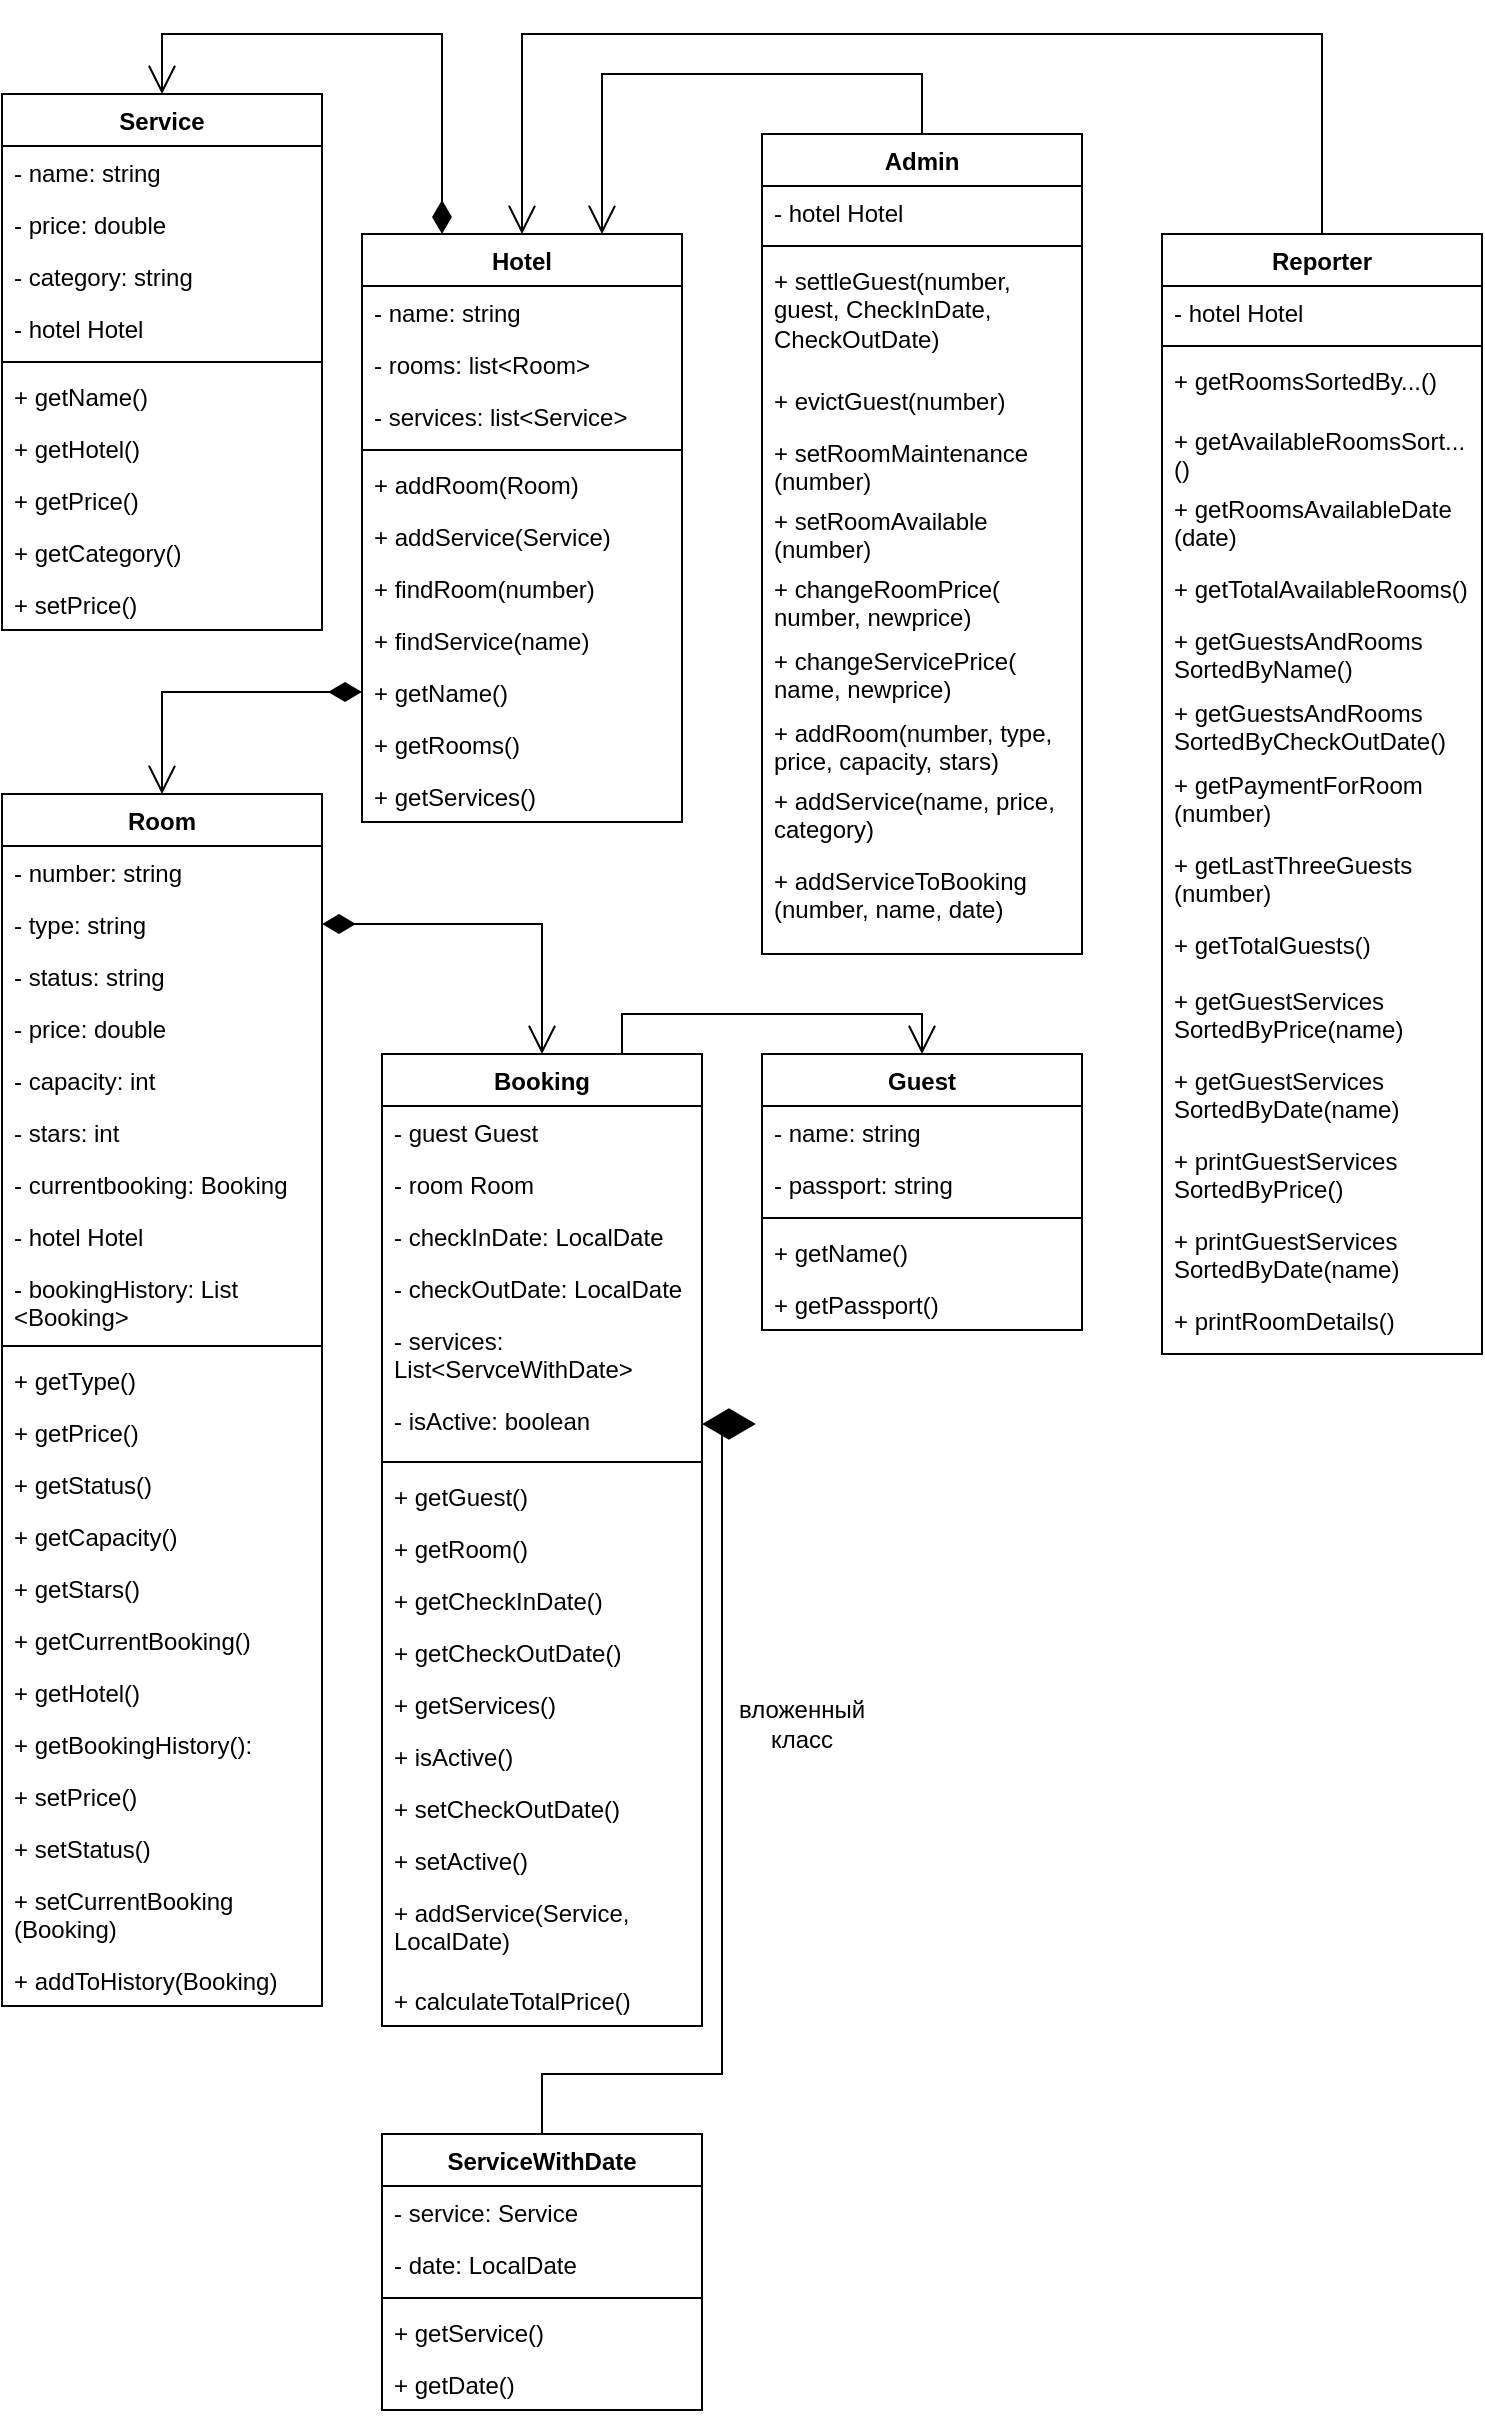 <mxfile version="28.2.8">
  <diagram name="Страница — 1" id="KDzPKddXmMKBWjj5YDJ6">
    <mxGraphModel dx="900" dy="2264" grid="1" gridSize="10" guides="1" tooltips="1" connect="1" arrows="1" fold="1" page="1" pageScale="1" pageWidth="827" pageHeight="1169" math="0" shadow="0">
      <root>
        <mxCell id="0" />
        <mxCell id="1" parent="0" />
        <mxCell id="KmnO-yTBuaioCYGZJQju-1" value="Guest" style="swimlane;fontStyle=1;align=center;verticalAlign=top;childLayout=stackLayout;horizontal=1;startSize=26;horizontalStack=0;resizeParent=1;resizeParentMax=0;resizeLast=0;collapsible=1;marginBottom=0;whiteSpace=wrap;html=1;" parent="1" vertex="1">
          <mxGeometry x="620" y="460" width="160" height="138" as="geometry" />
        </mxCell>
        <mxCell id="KmnO-yTBuaioCYGZJQju-2" value="- name: string" style="text;strokeColor=none;fillColor=none;align=left;verticalAlign=top;spacingLeft=4;spacingRight=4;overflow=hidden;rotatable=0;points=[[0,0.5],[1,0.5]];portConstraint=eastwest;whiteSpace=wrap;html=1;" parent="KmnO-yTBuaioCYGZJQju-1" vertex="1">
          <mxGeometry y="26" width="160" height="26" as="geometry" />
        </mxCell>
        <mxCell id="1aAjGKuyBM7fTGou2K9p-1" value="- passport: string" style="text;strokeColor=none;fillColor=none;align=left;verticalAlign=top;spacingLeft=4;spacingRight=4;overflow=hidden;rotatable=0;points=[[0,0.5],[1,0.5]];portConstraint=eastwest;whiteSpace=wrap;html=1;" parent="KmnO-yTBuaioCYGZJQju-1" vertex="1">
          <mxGeometry y="52" width="160" height="26" as="geometry" />
        </mxCell>
        <mxCell id="KmnO-yTBuaioCYGZJQju-3" value="" style="line;strokeWidth=1;fillColor=none;align=left;verticalAlign=middle;spacingTop=-1;spacingLeft=3;spacingRight=3;rotatable=0;labelPosition=right;points=[];portConstraint=eastwest;strokeColor=inherit;" parent="KmnO-yTBuaioCYGZJQju-1" vertex="1">
          <mxGeometry y="78" width="160" height="8" as="geometry" />
        </mxCell>
        <mxCell id="KmnO-yTBuaioCYGZJQju-4" value="+ getName()" style="text;strokeColor=none;fillColor=none;align=left;verticalAlign=top;spacingLeft=4;spacingRight=4;overflow=hidden;rotatable=0;points=[[0,0.5],[1,0.5]];portConstraint=eastwest;whiteSpace=wrap;html=1;" parent="KmnO-yTBuaioCYGZJQju-1" vertex="1">
          <mxGeometry y="86" width="160" height="26" as="geometry" />
        </mxCell>
        <mxCell id="1aAjGKuyBM7fTGou2K9p-2" value="+ getPassport()" style="text;strokeColor=none;fillColor=none;align=left;verticalAlign=top;spacingLeft=4;spacingRight=4;overflow=hidden;rotatable=0;points=[[0,0.5],[1,0.5]];portConstraint=eastwest;whiteSpace=wrap;html=1;" parent="KmnO-yTBuaioCYGZJQju-1" vertex="1">
          <mxGeometry y="112" width="160" height="26" as="geometry" />
        </mxCell>
        <mxCell id="1aAjGKuyBM7fTGou2K9p-3" value="Service" style="swimlane;fontStyle=1;align=center;verticalAlign=top;childLayout=stackLayout;horizontal=1;startSize=26;horizontalStack=0;resizeParent=1;resizeParentMax=0;resizeLast=0;collapsible=1;marginBottom=0;whiteSpace=wrap;html=1;" parent="1" vertex="1">
          <mxGeometry x="240" y="-20" width="160" height="268" as="geometry" />
        </mxCell>
        <mxCell id="1aAjGKuyBM7fTGou2K9p-4" value="- name: string" style="text;strokeColor=none;fillColor=none;align=left;verticalAlign=top;spacingLeft=4;spacingRight=4;overflow=hidden;rotatable=0;points=[[0,0.5],[1,0.5]];portConstraint=eastwest;whiteSpace=wrap;html=1;" parent="1aAjGKuyBM7fTGou2K9p-3" vertex="1">
          <mxGeometry y="26" width="160" height="26" as="geometry" />
        </mxCell>
        <mxCell id="1aAjGKuyBM7fTGou2K9p-5" value="- price: double" style="text;strokeColor=none;fillColor=none;align=left;verticalAlign=top;spacingLeft=4;spacingRight=4;overflow=hidden;rotatable=0;points=[[0,0.5],[1,0.5]];portConstraint=eastwest;whiteSpace=wrap;html=1;" parent="1aAjGKuyBM7fTGou2K9p-3" vertex="1">
          <mxGeometry y="52" width="160" height="26" as="geometry" />
        </mxCell>
        <mxCell id="ePc5GH_KyV3a-6Bz_EDb-19" value="- category: string&lt;span style=&quot;color: rgba(0, 0, 0, 0); font-family: monospace; font-size: 0px; text-wrap-mode: nowrap;&quot;&gt;%3CmxGraphModel%3E%3Croot%3E%3CmxCell%20id%3D%220%22%2F%3E%3CmxCell%20id%3D%221%22%20parent%3D%220%22%2F%3E%3CmxCell%20id%3D%222%22%20value%3D%22%2B%20getStatus()%22%20style%3D%22text%3BstrokeColor%3Dnone%3BfillColor%3Dnone%3Balign%3Dleft%3BverticalAlign%3Dtop%3BspacingLeft%3D4%3BspacingRight%3D4%3Boverflow%3Dhidden%3Brotatable%3D0%3Bpoints%3D%5B%5B0%2C0.5%5D%2C%5B1%2C0.5%5D%5D%3BportConstraint%3Deastwest%3BwhiteSpace%3Dwrap%3Bhtml%3D1%3B%22%20vertex%3D%221%22%20parent%3D%221%22%3E%3CmxGeometry%20x%3D%22240%22%20y%3D%22662%22%20width%3D%22160%22%20height%3D%2226%22%20as%3D%22geometry%22%2F%3E%3C%2FmxCell%3E%3C%2Froot%3E%3C%2FmxGraphModel%3E&lt;/span&gt;" style="text;strokeColor=none;fillColor=none;align=left;verticalAlign=top;spacingLeft=4;spacingRight=4;overflow=hidden;rotatable=0;points=[[0,0.5],[1,0.5]];portConstraint=eastwest;whiteSpace=wrap;html=1;" vertex="1" parent="1aAjGKuyBM7fTGou2K9p-3">
          <mxGeometry y="78" width="160" height="26" as="geometry" />
        </mxCell>
        <mxCell id="1aAjGKuyBM7fTGou2K9p-9" value="- hotel Hotel" style="text;strokeColor=none;fillColor=none;align=left;verticalAlign=top;spacingLeft=4;spacingRight=4;overflow=hidden;rotatable=0;points=[[0,0.5],[1,0.5]];portConstraint=eastwest;whiteSpace=wrap;html=1;" parent="1aAjGKuyBM7fTGou2K9p-3" vertex="1">
          <mxGeometry y="104" width="160" height="26" as="geometry" />
        </mxCell>
        <mxCell id="1aAjGKuyBM7fTGou2K9p-6" value="" style="line;strokeWidth=1;fillColor=none;align=left;verticalAlign=middle;spacingTop=-1;spacingLeft=3;spacingRight=3;rotatable=0;labelPosition=right;points=[];portConstraint=eastwest;strokeColor=inherit;" parent="1aAjGKuyBM7fTGou2K9p-3" vertex="1">
          <mxGeometry y="130" width="160" height="8" as="geometry" />
        </mxCell>
        <mxCell id="1aAjGKuyBM7fTGou2K9p-10" value="+ getName()" style="text;strokeColor=none;fillColor=none;align=left;verticalAlign=top;spacingLeft=4;spacingRight=4;overflow=hidden;rotatable=0;points=[[0,0.5],[1,0.5]];portConstraint=eastwest;whiteSpace=wrap;html=1;" parent="1aAjGKuyBM7fTGou2K9p-3" vertex="1">
          <mxGeometry y="138" width="160" height="26" as="geometry" />
        </mxCell>
        <mxCell id="1aAjGKuyBM7fTGou2K9p-8" value="+ getHotel()" style="text;strokeColor=none;fillColor=none;align=left;verticalAlign=top;spacingLeft=4;spacingRight=4;overflow=hidden;rotatable=0;points=[[0,0.5],[1,0.5]];portConstraint=eastwest;whiteSpace=wrap;html=1;" parent="1aAjGKuyBM7fTGou2K9p-3" vertex="1">
          <mxGeometry y="164" width="160" height="26" as="geometry" />
        </mxCell>
        <mxCell id="1aAjGKuyBM7fTGou2K9p-11" value="+ getPrice()" style="text;strokeColor=none;fillColor=none;align=left;verticalAlign=top;spacingLeft=4;spacingRight=4;overflow=hidden;rotatable=0;points=[[0,0.5],[1,0.5]];portConstraint=eastwest;whiteSpace=wrap;html=1;" parent="1aAjGKuyBM7fTGou2K9p-3" vertex="1">
          <mxGeometry y="190" width="160" height="26" as="geometry" />
        </mxCell>
        <mxCell id="ePc5GH_KyV3a-6Bz_EDb-20" value="+ getCategory()" style="text;strokeColor=none;fillColor=none;align=left;verticalAlign=top;spacingLeft=4;spacingRight=4;overflow=hidden;rotatable=0;points=[[0,0.5],[1,0.5]];portConstraint=eastwest;whiteSpace=wrap;html=1;" vertex="1" parent="1aAjGKuyBM7fTGou2K9p-3">
          <mxGeometry y="216" width="160" height="26" as="geometry" />
        </mxCell>
        <mxCell id="1aAjGKuyBM7fTGou2K9p-7" value="+ setPrice()" style="text;strokeColor=none;fillColor=none;align=left;verticalAlign=top;spacingLeft=4;spacingRight=4;overflow=hidden;rotatable=0;points=[[0,0.5],[1,0.5]];portConstraint=eastwest;whiteSpace=wrap;html=1;" parent="1aAjGKuyBM7fTGou2K9p-3" vertex="1">
          <mxGeometry y="242" width="160" height="26" as="geometry" />
        </mxCell>
        <mxCell id="1aAjGKuyBM7fTGou2K9p-12" value="Booking" style="swimlane;fontStyle=1;align=center;verticalAlign=top;childLayout=stackLayout;horizontal=1;startSize=26;horizontalStack=0;resizeParent=1;resizeParentMax=0;resizeLast=0;collapsible=1;marginBottom=0;whiteSpace=wrap;html=1;" parent="1" vertex="1">
          <mxGeometry x="430" y="460" width="160" height="486" as="geometry" />
        </mxCell>
        <mxCell id="1aAjGKuyBM7fTGou2K9p-13" value="- guest Guest" style="text;strokeColor=none;fillColor=none;align=left;verticalAlign=top;spacingLeft=4;spacingRight=4;overflow=hidden;rotatable=0;points=[[0,0.5],[1,0.5]];portConstraint=eastwest;whiteSpace=wrap;html=1;" parent="1aAjGKuyBM7fTGou2K9p-12" vertex="1">
          <mxGeometry y="26" width="160" height="26" as="geometry" />
        </mxCell>
        <mxCell id="1aAjGKuyBM7fTGou2K9p-14" value="- room Room" style="text;strokeColor=none;fillColor=none;align=left;verticalAlign=top;spacingLeft=4;spacingRight=4;overflow=hidden;rotatable=0;points=[[0,0.5],[1,0.5]];portConstraint=eastwest;whiteSpace=wrap;html=1;" parent="1aAjGKuyBM7fTGou2K9p-12" vertex="1">
          <mxGeometry y="52" width="160" height="26" as="geometry" />
        </mxCell>
        <mxCell id="ePc5GH_KyV3a-6Bz_EDb-21" value="- checkInDate: LocalDate" style="text;strokeColor=none;fillColor=none;align=left;verticalAlign=top;spacingLeft=4;spacingRight=4;overflow=hidden;rotatable=0;points=[[0,0.5],[1,0.5]];portConstraint=eastwest;whiteSpace=wrap;html=1;" vertex="1" parent="1aAjGKuyBM7fTGou2K9p-12">
          <mxGeometry y="78" width="160" height="26" as="geometry" />
        </mxCell>
        <mxCell id="ePc5GH_KyV3a-6Bz_EDb-22" value="- checkOutDate: LocalDate" style="text;strokeColor=none;fillColor=none;align=left;verticalAlign=top;spacingLeft=4;spacingRight=4;overflow=hidden;rotatable=0;points=[[0,0.5],[1,0.5]];portConstraint=eastwest;whiteSpace=wrap;html=1;" vertex="1" parent="1aAjGKuyBM7fTGou2K9p-12">
          <mxGeometry y="104" width="160" height="26" as="geometry" />
        </mxCell>
        <mxCell id="ePc5GH_KyV3a-6Bz_EDb-23" value="- services: List&amp;lt;ServceWithDate&amp;gt;" style="text;strokeColor=none;fillColor=none;align=left;verticalAlign=top;spacingLeft=4;spacingRight=4;overflow=hidden;rotatable=0;points=[[0,0.5],[1,0.5]];portConstraint=eastwest;whiteSpace=wrap;html=1;" vertex="1" parent="1aAjGKuyBM7fTGou2K9p-12">
          <mxGeometry y="130" width="160" height="40" as="geometry" />
        </mxCell>
        <mxCell id="ePc5GH_KyV3a-6Bz_EDb-24" value="- isActive: boolean" style="text;strokeColor=none;fillColor=none;align=left;verticalAlign=top;spacingLeft=4;spacingRight=4;overflow=hidden;rotatable=0;points=[[0,0.5],[1,0.5]];portConstraint=eastwest;whiteSpace=wrap;html=1;" vertex="1" parent="1aAjGKuyBM7fTGou2K9p-12">
          <mxGeometry y="170" width="160" height="30" as="geometry" />
        </mxCell>
        <mxCell id="1aAjGKuyBM7fTGou2K9p-16" value="" style="line;strokeWidth=1;fillColor=none;align=left;verticalAlign=middle;spacingTop=-1;spacingLeft=3;spacingRight=3;rotatable=0;labelPosition=right;points=[];portConstraint=eastwest;strokeColor=inherit;" parent="1aAjGKuyBM7fTGou2K9p-12" vertex="1">
          <mxGeometry y="200" width="160" height="8" as="geometry" />
        </mxCell>
        <mxCell id="1aAjGKuyBM7fTGou2K9p-17" value="+ getGuest()" style="text;strokeColor=none;fillColor=none;align=left;verticalAlign=top;spacingLeft=4;spacingRight=4;overflow=hidden;rotatable=0;points=[[0,0.5],[1,0.5]];portConstraint=eastwest;whiteSpace=wrap;html=1;" parent="1aAjGKuyBM7fTGou2K9p-12" vertex="1">
          <mxGeometry y="208" width="160" height="26" as="geometry" />
        </mxCell>
        <mxCell id="1aAjGKuyBM7fTGou2K9p-18" value="+ getRoom()" style="text;strokeColor=none;fillColor=none;align=left;verticalAlign=top;spacingLeft=4;spacingRight=4;overflow=hidden;rotatable=0;points=[[0,0.5],[1,0.5]];portConstraint=eastwest;whiteSpace=wrap;html=1;" parent="1aAjGKuyBM7fTGou2K9p-12" vertex="1">
          <mxGeometry y="234" width="160" height="26" as="geometry" />
        </mxCell>
        <mxCell id="ePc5GH_KyV3a-6Bz_EDb-25" value="+ getCheckInDate()" style="text;strokeColor=none;fillColor=none;align=left;verticalAlign=top;spacingLeft=4;spacingRight=4;overflow=hidden;rotatable=0;points=[[0,0.5],[1,0.5]];portConstraint=eastwest;whiteSpace=wrap;html=1;" vertex="1" parent="1aAjGKuyBM7fTGou2K9p-12">
          <mxGeometry y="260" width="160" height="26" as="geometry" />
        </mxCell>
        <mxCell id="ePc5GH_KyV3a-6Bz_EDb-27" value="+ getCheckOutDate()" style="text;strokeColor=none;fillColor=none;align=left;verticalAlign=top;spacingLeft=4;spacingRight=4;overflow=hidden;rotatable=0;points=[[0,0.5],[1,0.5]];portConstraint=eastwest;whiteSpace=wrap;html=1;" vertex="1" parent="1aAjGKuyBM7fTGou2K9p-12">
          <mxGeometry y="286" width="160" height="26" as="geometry" />
        </mxCell>
        <mxCell id="ePc5GH_KyV3a-6Bz_EDb-26" value="+ getServices()" style="text;strokeColor=none;fillColor=none;align=left;verticalAlign=top;spacingLeft=4;spacingRight=4;overflow=hidden;rotatable=0;points=[[0,0.5],[1,0.5]];portConstraint=eastwest;whiteSpace=wrap;html=1;" vertex="1" parent="1aAjGKuyBM7fTGou2K9p-12">
          <mxGeometry y="312" width="160" height="26" as="geometry" />
        </mxCell>
        <mxCell id="ePc5GH_KyV3a-6Bz_EDb-29" value="+ isActive()" style="text;strokeColor=none;fillColor=none;align=left;verticalAlign=top;spacingLeft=4;spacingRight=4;overflow=hidden;rotatable=0;points=[[0,0.5],[1,0.5]];portConstraint=eastwest;whiteSpace=wrap;html=1;" vertex="1" parent="1aAjGKuyBM7fTGou2K9p-12">
          <mxGeometry y="338" width="160" height="26" as="geometry" />
        </mxCell>
        <mxCell id="ePc5GH_KyV3a-6Bz_EDb-28" value="+ setCheckOutDate()" style="text;strokeColor=none;fillColor=none;align=left;verticalAlign=top;spacingLeft=4;spacingRight=4;overflow=hidden;rotatable=0;points=[[0,0.5],[1,0.5]];portConstraint=eastwest;whiteSpace=wrap;html=1;" vertex="1" parent="1aAjGKuyBM7fTGou2K9p-12">
          <mxGeometry y="364" width="160" height="26" as="geometry" />
        </mxCell>
        <mxCell id="ePc5GH_KyV3a-6Bz_EDb-30" value="+ setActive()" style="text;strokeColor=none;fillColor=none;align=left;verticalAlign=top;spacingLeft=4;spacingRight=4;overflow=hidden;rotatable=0;points=[[0,0.5],[1,0.5]];portConstraint=eastwest;whiteSpace=wrap;html=1;" vertex="1" parent="1aAjGKuyBM7fTGou2K9p-12">
          <mxGeometry y="390" width="160" height="26" as="geometry" />
        </mxCell>
        <mxCell id="ePc5GH_KyV3a-6Bz_EDb-31" value="+ addService(Service, LocalDate)" style="text;strokeColor=none;fillColor=none;align=left;verticalAlign=top;spacingLeft=4;spacingRight=4;overflow=hidden;rotatable=0;points=[[0,0.5],[1,0.5]];portConstraint=eastwest;whiteSpace=wrap;html=1;" vertex="1" parent="1aAjGKuyBM7fTGou2K9p-12">
          <mxGeometry y="416" width="160" height="44" as="geometry" />
        </mxCell>
        <mxCell id="ePc5GH_KyV3a-6Bz_EDb-32" value="+ calculateTotalPrice()" style="text;strokeColor=none;fillColor=none;align=left;verticalAlign=top;spacingLeft=4;spacingRight=4;overflow=hidden;rotatable=0;points=[[0,0.5],[1,0.5]];portConstraint=eastwest;whiteSpace=wrap;html=1;" vertex="1" parent="1aAjGKuyBM7fTGou2K9p-12">
          <mxGeometry y="460" width="160" height="26" as="geometry" />
        </mxCell>
        <mxCell id="1aAjGKuyBM7fTGou2K9p-21" value="Room" style="swimlane;fontStyle=1;align=center;verticalAlign=top;childLayout=stackLayout;horizontal=1;startSize=26;horizontalStack=0;resizeParent=1;resizeParentMax=0;resizeLast=0;collapsible=1;marginBottom=0;whiteSpace=wrap;html=1;" parent="1" vertex="1">
          <mxGeometry x="240" y="330" width="160" height="606" as="geometry" />
        </mxCell>
        <mxCell id="1aAjGKuyBM7fTGou2K9p-22" value="- number: string" style="text;strokeColor=none;fillColor=none;align=left;verticalAlign=top;spacingLeft=4;spacingRight=4;overflow=hidden;rotatable=0;points=[[0,0.5],[1,0.5]];portConstraint=eastwest;whiteSpace=wrap;html=1;" parent="1aAjGKuyBM7fTGou2K9p-21" vertex="1">
          <mxGeometry y="26" width="160" height="26" as="geometry" />
        </mxCell>
        <mxCell id="1aAjGKuyBM7fTGou2K9p-23" value="- type: string" style="text;strokeColor=none;fillColor=none;align=left;verticalAlign=top;spacingLeft=4;spacingRight=4;overflow=hidden;rotatable=0;points=[[0,0.5],[1,0.5]];portConstraint=eastwest;whiteSpace=wrap;html=1;" parent="1aAjGKuyBM7fTGou2K9p-21" vertex="1">
          <mxGeometry y="52" width="160" height="26" as="geometry" />
        </mxCell>
        <mxCell id="1aAjGKuyBM7fTGou2K9p-31" value="- status: string" style="text;strokeColor=none;fillColor=none;align=left;verticalAlign=top;spacingLeft=4;spacingRight=4;overflow=hidden;rotatable=0;points=[[0,0.5],[1,0.5]];portConstraint=eastwest;whiteSpace=wrap;html=1;" parent="1aAjGKuyBM7fTGou2K9p-21" vertex="1">
          <mxGeometry y="78" width="160" height="26" as="geometry" />
        </mxCell>
        <mxCell id="1aAjGKuyBM7fTGou2K9p-32" value="- price: double" style="text;strokeColor=none;fillColor=none;align=left;verticalAlign=top;spacingLeft=4;spacingRight=4;overflow=hidden;rotatable=0;points=[[0,0.5],[1,0.5]];portConstraint=eastwest;whiteSpace=wrap;html=1;" parent="1aAjGKuyBM7fTGou2K9p-21" vertex="1">
          <mxGeometry y="104" width="160" height="26" as="geometry" />
        </mxCell>
        <mxCell id="ePc5GH_KyV3a-6Bz_EDb-13" value="- capacity: int" style="text;strokeColor=none;fillColor=none;align=left;verticalAlign=top;spacingLeft=4;spacingRight=4;overflow=hidden;rotatable=0;points=[[0,0.5],[1,0.5]];portConstraint=eastwest;whiteSpace=wrap;html=1;" vertex="1" parent="1aAjGKuyBM7fTGou2K9p-21">
          <mxGeometry y="130" width="160" height="26" as="geometry" />
        </mxCell>
        <mxCell id="ePc5GH_KyV3a-6Bz_EDb-14" value="- stars: int" style="text;strokeColor=none;fillColor=none;align=left;verticalAlign=top;spacingLeft=4;spacingRight=4;overflow=hidden;rotatable=0;points=[[0,0.5],[1,0.5]];portConstraint=eastwest;whiteSpace=wrap;html=1;" vertex="1" parent="1aAjGKuyBM7fTGou2K9p-21">
          <mxGeometry y="156" width="160" height="26" as="geometry" />
        </mxCell>
        <mxCell id="1aAjGKuyBM7fTGou2K9p-30" value="- currentbooking: Booking" style="text;strokeColor=none;fillColor=none;align=left;verticalAlign=top;spacingLeft=4;spacingRight=4;overflow=hidden;rotatable=0;points=[[0,0.5],[1,0.5]];portConstraint=eastwest;whiteSpace=wrap;html=1;" parent="1aAjGKuyBM7fTGou2K9p-21" vertex="1">
          <mxGeometry y="182" width="160" height="26" as="geometry" />
        </mxCell>
        <mxCell id="1aAjGKuyBM7fTGou2K9p-24" value="- hotel Hotel" style="text;strokeColor=none;fillColor=none;align=left;verticalAlign=top;spacingLeft=4;spacingRight=4;overflow=hidden;rotatable=0;points=[[0,0.5],[1,0.5]];portConstraint=eastwest;whiteSpace=wrap;html=1;" parent="1aAjGKuyBM7fTGou2K9p-21" vertex="1">
          <mxGeometry y="208" width="160" height="26" as="geometry" />
        </mxCell>
        <mxCell id="ePc5GH_KyV3a-6Bz_EDb-12" value="- bookingHistory: List &amp;lt;Booking&amp;gt;" style="text;strokeColor=none;fillColor=none;align=left;verticalAlign=top;spacingLeft=4;spacingRight=4;overflow=hidden;rotatable=0;points=[[0,0.5],[1,0.5]];portConstraint=eastwest;whiteSpace=wrap;html=1;" vertex="1" parent="1aAjGKuyBM7fTGou2K9p-21">
          <mxGeometry y="234" width="160" height="38" as="geometry" />
        </mxCell>
        <mxCell id="1aAjGKuyBM7fTGou2K9p-25" value="" style="line;strokeWidth=1;fillColor=none;align=left;verticalAlign=middle;spacingTop=-1;spacingLeft=3;spacingRight=3;rotatable=0;labelPosition=right;points=[];portConstraint=eastwest;strokeColor=inherit;" parent="1aAjGKuyBM7fTGou2K9p-21" vertex="1">
          <mxGeometry y="272" width="160" height="8" as="geometry" />
        </mxCell>
        <mxCell id="1aAjGKuyBM7fTGou2K9p-26" value="+ getType()" style="text;strokeColor=none;fillColor=none;align=left;verticalAlign=top;spacingLeft=4;spacingRight=4;overflow=hidden;rotatable=0;points=[[0,0.5],[1,0.5]];portConstraint=eastwest;whiteSpace=wrap;html=1;" parent="1aAjGKuyBM7fTGou2K9p-21" vertex="1">
          <mxGeometry y="280" width="160" height="26" as="geometry" />
        </mxCell>
        <mxCell id="1aAjGKuyBM7fTGou2K9p-28" value="+ getPrice()" style="text;strokeColor=none;fillColor=none;align=left;verticalAlign=top;spacingLeft=4;spacingRight=4;overflow=hidden;rotatable=0;points=[[0,0.5],[1,0.5]];portConstraint=eastwest;whiteSpace=wrap;html=1;" parent="1aAjGKuyBM7fTGou2K9p-21" vertex="1">
          <mxGeometry y="306" width="160" height="26" as="geometry" />
        </mxCell>
        <mxCell id="1aAjGKuyBM7fTGou2K9p-33" value="+ getStatus()" style="text;strokeColor=none;fillColor=none;align=left;verticalAlign=top;spacingLeft=4;spacingRight=4;overflow=hidden;rotatable=0;points=[[0,0.5],[1,0.5]];portConstraint=eastwest;whiteSpace=wrap;html=1;" parent="1aAjGKuyBM7fTGou2K9p-21" vertex="1">
          <mxGeometry y="332" width="160" height="26" as="geometry" />
        </mxCell>
        <mxCell id="ePc5GH_KyV3a-6Bz_EDb-15" value="+ getCapacity()" style="text;strokeColor=none;fillColor=none;align=left;verticalAlign=top;spacingLeft=4;spacingRight=4;overflow=hidden;rotatable=0;points=[[0,0.5],[1,0.5]];portConstraint=eastwest;whiteSpace=wrap;html=1;" vertex="1" parent="1aAjGKuyBM7fTGou2K9p-21">
          <mxGeometry y="358" width="160" height="26" as="geometry" />
        </mxCell>
        <mxCell id="ePc5GH_KyV3a-6Bz_EDb-16" value="+ getStars()" style="text;strokeColor=none;fillColor=none;align=left;verticalAlign=top;spacingLeft=4;spacingRight=4;overflow=hidden;rotatable=0;points=[[0,0.5],[1,0.5]];portConstraint=eastwest;whiteSpace=wrap;html=1;" vertex="1" parent="1aAjGKuyBM7fTGou2K9p-21">
          <mxGeometry y="384" width="160" height="26" as="geometry" />
        </mxCell>
        <mxCell id="1aAjGKuyBM7fTGou2K9p-29" value="+ getCurrentBooking()" style="text;strokeColor=none;fillColor=none;align=left;verticalAlign=top;spacingLeft=4;spacingRight=4;overflow=hidden;rotatable=0;points=[[0,0.5],[1,0.5]];portConstraint=eastwest;whiteSpace=wrap;html=1;" parent="1aAjGKuyBM7fTGou2K9p-21" vertex="1">
          <mxGeometry y="410" width="160" height="26" as="geometry" />
        </mxCell>
        <mxCell id="1aAjGKuyBM7fTGou2K9p-27" value="+ getHotel()" style="text;strokeColor=none;fillColor=none;align=left;verticalAlign=top;spacingLeft=4;spacingRight=4;overflow=hidden;rotatable=0;points=[[0,0.5],[1,0.5]];portConstraint=eastwest;whiteSpace=wrap;html=1;" parent="1aAjGKuyBM7fTGou2K9p-21" vertex="1">
          <mxGeometry y="436" width="160" height="26" as="geometry" />
        </mxCell>
        <mxCell id="ePc5GH_KyV3a-6Bz_EDb-17" value="+ getBookingHistory():" style="text;strokeColor=none;fillColor=none;align=left;verticalAlign=top;spacingLeft=4;spacingRight=4;overflow=hidden;rotatable=0;points=[[0,0.5],[1,0.5]];portConstraint=eastwest;whiteSpace=wrap;html=1;" vertex="1" parent="1aAjGKuyBM7fTGou2K9p-21">
          <mxGeometry y="462" width="160" height="26" as="geometry" />
        </mxCell>
        <mxCell id="1aAjGKuyBM7fTGou2K9p-34" value="+ setPrice()" style="text;strokeColor=none;fillColor=none;align=left;verticalAlign=top;spacingLeft=4;spacingRight=4;overflow=hidden;rotatable=0;points=[[0,0.5],[1,0.5]];portConstraint=eastwest;whiteSpace=wrap;html=1;" parent="1aAjGKuyBM7fTGou2K9p-21" vertex="1">
          <mxGeometry y="488" width="160" height="26" as="geometry" />
        </mxCell>
        <mxCell id="1aAjGKuyBM7fTGou2K9p-35" value="+ setStatus()" style="text;strokeColor=none;fillColor=none;align=left;verticalAlign=top;spacingLeft=4;spacingRight=4;overflow=hidden;rotatable=0;points=[[0,0.5],[1,0.5]];portConstraint=eastwest;whiteSpace=wrap;html=1;" parent="1aAjGKuyBM7fTGou2K9p-21" vertex="1">
          <mxGeometry y="514" width="160" height="26" as="geometry" />
        </mxCell>
        <mxCell id="1aAjGKuyBM7fTGou2K9p-36" value="+ setCurrentBooking (Booking)" style="text;strokeColor=none;fillColor=none;align=left;verticalAlign=top;spacingLeft=4;spacingRight=4;overflow=hidden;rotatable=0;points=[[0,0.5],[1,0.5]];portConstraint=eastwest;whiteSpace=wrap;html=1;" parent="1aAjGKuyBM7fTGou2K9p-21" vertex="1">
          <mxGeometry y="540" width="160" height="40" as="geometry" />
        </mxCell>
        <mxCell id="ePc5GH_KyV3a-6Bz_EDb-18" value="+ addToHistory(Booking)" style="text;strokeColor=none;fillColor=none;align=left;verticalAlign=top;spacingLeft=4;spacingRight=4;overflow=hidden;rotatable=0;points=[[0,0.5],[1,0.5]];portConstraint=eastwest;whiteSpace=wrap;html=1;" vertex="1" parent="1aAjGKuyBM7fTGou2K9p-21">
          <mxGeometry y="580" width="160" height="26" as="geometry" />
        </mxCell>
        <mxCell id="1aAjGKuyBM7fTGou2K9p-37" value="Hotel" style="swimlane;fontStyle=1;align=center;verticalAlign=top;childLayout=stackLayout;horizontal=1;startSize=26;horizontalStack=0;resizeParent=1;resizeParentMax=0;resizeLast=0;collapsible=1;marginBottom=0;whiteSpace=wrap;html=1;" parent="1" vertex="1">
          <mxGeometry x="420" y="50" width="160" height="294" as="geometry" />
        </mxCell>
        <mxCell id="1aAjGKuyBM7fTGou2K9p-53" value="- name: string" style="text;strokeColor=none;fillColor=none;align=left;verticalAlign=top;spacingLeft=4;spacingRight=4;overflow=hidden;rotatable=0;points=[[0,0.5],[1,0.5]];portConstraint=eastwest;whiteSpace=wrap;html=1;" parent="1aAjGKuyBM7fTGou2K9p-37" vertex="1">
          <mxGeometry y="26" width="160" height="26" as="geometry" />
        </mxCell>
        <mxCell id="1aAjGKuyBM7fTGou2K9p-42" value="- rooms: list&amp;lt;Room&amp;gt;" style="text;strokeColor=none;fillColor=none;align=left;verticalAlign=top;spacingLeft=4;spacingRight=4;overflow=hidden;rotatable=0;points=[[0,0.5],[1,0.5]];portConstraint=eastwest;whiteSpace=wrap;html=1;" parent="1aAjGKuyBM7fTGou2K9p-37" vertex="1">
          <mxGeometry y="52" width="160" height="26" as="geometry" />
        </mxCell>
        <mxCell id="1aAjGKuyBM7fTGou2K9p-43" value="- services: list&amp;lt;Service&amp;gt;" style="text;strokeColor=none;fillColor=none;align=left;verticalAlign=top;spacingLeft=4;spacingRight=4;overflow=hidden;rotatable=0;points=[[0,0.5],[1,0.5]];portConstraint=eastwest;whiteSpace=wrap;html=1;" parent="1aAjGKuyBM7fTGou2K9p-37" vertex="1">
          <mxGeometry y="78" width="160" height="26" as="geometry" />
        </mxCell>
        <mxCell id="1aAjGKuyBM7fTGou2K9p-44" value="" style="line;strokeWidth=1;fillColor=none;align=left;verticalAlign=middle;spacingTop=-1;spacingLeft=3;spacingRight=3;rotatable=0;labelPosition=right;points=[];portConstraint=eastwest;strokeColor=inherit;" parent="1aAjGKuyBM7fTGou2K9p-37" vertex="1">
          <mxGeometry y="104" width="160" height="8" as="geometry" />
        </mxCell>
        <mxCell id="1aAjGKuyBM7fTGou2K9p-45" value="+ addRoom(Room)" style="text;strokeColor=none;fillColor=none;align=left;verticalAlign=top;spacingLeft=4;spacingRight=4;overflow=hidden;rotatable=0;points=[[0,0.5],[1,0.5]];portConstraint=eastwest;whiteSpace=wrap;html=1;" parent="1aAjGKuyBM7fTGou2K9p-37" vertex="1">
          <mxGeometry y="112" width="160" height="26" as="geometry" />
        </mxCell>
        <mxCell id="1aAjGKuyBM7fTGou2K9p-46" value="+ addService(Service)" style="text;strokeColor=none;fillColor=none;align=left;verticalAlign=top;spacingLeft=4;spacingRight=4;overflow=hidden;rotatable=0;points=[[0,0.5],[1,0.5]];portConstraint=eastwest;whiteSpace=wrap;html=1;" parent="1aAjGKuyBM7fTGou2K9p-37" vertex="1">
          <mxGeometry y="138" width="160" height="26" as="geometry" />
        </mxCell>
        <mxCell id="1aAjGKuyBM7fTGou2K9p-47" value="+ findRoom(number)" style="text;strokeColor=none;fillColor=none;align=left;verticalAlign=top;spacingLeft=4;spacingRight=4;overflow=hidden;rotatable=0;points=[[0,0.5],[1,0.5]];portConstraint=eastwest;whiteSpace=wrap;html=1;" parent="1aAjGKuyBM7fTGou2K9p-37" vertex="1">
          <mxGeometry y="164" width="160" height="26" as="geometry" />
        </mxCell>
        <mxCell id="1aAjGKuyBM7fTGou2K9p-48" value="+ findService(name)" style="text;strokeColor=none;fillColor=none;align=left;verticalAlign=top;spacingLeft=4;spacingRight=4;overflow=hidden;rotatable=0;points=[[0,0.5],[1,0.5]];portConstraint=eastwest;whiteSpace=wrap;html=1;" parent="1aAjGKuyBM7fTGou2K9p-37" vertex="1">
          <mxGeometry y="190" width="160" height="26" as="geometry" />
        </mxCell>
        <mxCell id="1aAjGKuyBM7fTGou2K9p-49" value="+ getName()" style="text;strokeColor=none;fillColor=none;align=left;verticalAlign=top;spacingLeft=4;spacingRight=4;overflow=hidden;rotatable=0;points=[[0,0.5],[1,0.5]];portConstraint=eastwest;whiteSpace=wrap;html=1;" parent="1aAjGKuyBM7fTGou2K9p-37" vertex="1">
          <mxGeometry y="216" width="160" height="26" as="geometry" />
        </mxCell>
        <mxCell id="1aAjGKuyBM7fTGou2K9p-54" value="+ getRooms()" style="text;strokeColor=none;fillColor=none;align=left;verticalAlign=top;spacingLeft=4;spacingRight=4;overflow=hidden;rotatable=0;points=[[0,0.5],[1,0.5]];portConstraint=eastwest;whiteSpace=wrap;html=1;" parent="1aAjGKuyBM7fTGou2K9p-37" vertex="1">
          <mxGeometry y="242" width="160" height="26" as="geometry" />
        </mxCell>
        <mxCell id="1aAjGKuyBM7fTGou2K9p-55" value="+ getServices()" style="text;strokeColor=none;fillColor=none;align=left;verticalAlign=top;spacingLeft=4;spacingRight=4;overflow=hidden;rotatable=0;points=[[0,0.5],[1,0.5]];portConstraint=eastwest;whiteSpace=wrap;html=1;" parent="1aAjGKuyBM7fTGou2K9p-37" vertex="1">
          <mxGeometry y="268" width="160" height="26" as="geometry" />
        </mxCell>
        <mxCell id="1aAjGKuyBM7fTGou2K9p-56" value="Admin" style="swimlane;fontStyle=1;align=center;verticalAlign=top;childLayout=stackLayout;horizontal=1;startSize=26;horizontalStack=0;resizeParent=1;resizeParentMax=0;resizeLast=0;collapsible=1;marginBottom=0;whiteSpace=wrap;html=1;" parent="1" vertex="1">
          <mxGeometry x="620" width="160" height="410" as="geometry" />
        </mxCell>
        <mxCell id="1aAjGKuyBM7fTGou2K9p-62" value="- hotel Hotel" style="text;strokeColor=none;fillColor=none;align=left;verticalAlign=top;spacingLeft=4;spacingRight=4;overflow=hidden;rotatable=0;points=[[0,0.5],[1,0.5]];portConstraint=eastwest;whiteSpace=wrap;html=1;" parent="1aAjGKuyBM7fTGou2K9p-56" vertex="1">
          <mxGeometry y="26" width="160" height="26" as="geometry" />
        </mxCell>
        <mxCell id="1aAjGKuyBM7fTGou2K9p-63" value="" style="line;strokeWidth=1;fillColor=none;align=left;verticalAlign=middle;spacingTop=-1;spacingLeft=3;spacingRight=3;rotatable=0;labelPosition=right;points=[];portConstraint=eastwest;strokeColor=inherit;" parent="1aAjGKuyBM7fTGou2K9p-56" vertex="1">
          <mxGeometry y="52" width="160" height="8" as="geometry" />
        </mxCell>
        <mxCell id="1aAjGKuyBM7fTGou2K9p-64" value="+ settleGuest(number, guest, CheckInDate, CheckOutDate)" style="text;strokeColor=none;fillColor=none;align=left;verticalAlign=top;spacingLeft=4;spacingRight=4;overflow=hidden;rotatable=0;points=[[0,0.5],[1,0.5]];portConstraint=eastwest;whiteSpace=wrap;html=1;" parent="1aAjGKuyBM7fTGou2K9p-56" vertex="1">
          <mxGeometry y="60" width="160" height="60" as="geometry" />
        </mxCell>
        <mxCell id="1aAjGKuyBM7fTGou2K9p-65" value="+ evictGuest(number)" style="text;strokeColor=none;fillColor=none;align=left;verticalAlign=top;spacingLeft=4;spacingRight=4;overflow=hidden;rotatable=0;points=[[0,0.5],[1,0.5]];portConstraint=eastwest;whiteSpace=wrap;html=1;" parent="1aAjGKuyBM7fTGou2K9p-56" vertex="1">
          <mxGeometry y="120" width="160" height="26" as="geometry" />
        </mxCell>
        <mxCell id="1aAjGKuyBM7fTGou2K9p-66" value="+ setRoomMaintenance (number)&amp;nbsp;" style="text;strokeColor=none;fillColor=none;align=left;verticalAlign=top;spacingLeft=4;spacingRight=4;overflow=hidden;rotatable=0;points=[[0,0.5],[1,0.5]];portConstraint=eastwest;whiteSpace=wrap;html=1;" parent="1aAjGKuyBM7fTGou2K9p-56" vertex="1">
          <mxGeometry y="146" width="160" height="34" as="geometry" />
        </mxCell>
        <mxCell id="1aAjGKuyBM7fTGou2K9p-72" value="+ setRoomAvailable (number)&amp;nbsp;" style="text;strokeColor=none;fillColor=none;align=left;verticalAlign=top;spacingLeft=4;spacingRight=4;overflow=hidden;rotatable=0;points=[[0,0.5],[1,0.5]];portConstraint=eastwest;whiteSpace=wrap;html=1;" parent="1aAjGKuyBM7fTGou2K9p-56" vertex="1">
          <mxGeometry y="180" width="160" height="34" as="geometry" />
        </mxCell>
        <mxCell id="1aAjGKuyBM7fTGou2K9p-67" value="+ changeRoomPrice( number, newprice)" style="text;strokeColor=none;fillColor=none;align=left;verticalAlign=top;spacingLeft=4;spacingRight=4;overflow=hidden;rotatable=0;points=[[0,0.5],[1,0.5]];portConstraint=eastwest;whiteSpace=wrap;html=1;" parent="1aAjGKuyBM7fTGou2K9p-56" vertex="1">
          <mxGeometry y="214" width="160" height="36" as="geometry" />
        </mxCell>
        <mxCell id="1aAjGKuyBM7fTGou2K9p-73" value="+ changeServicePrice( name, newprice)" style="text;strokeColor=none;fillColor=none;align=left;verticalAlign=top;spacingLeft=4;spacingRight=4;overflow=hidden;rotatable=0;points=[[0,0.5],[1,0.5]];portConstraint=eastwest;whiteSpace=wrap;html=1;" parent="1aAjGKuyBM7fTGou2K9p-56" vertex="1">
          <mxGeometry y="250" width="160" height="36" as="geometry" />
        </mxCell>
        <mxCell id="1aAjGKuyBM7fTGou2K9p-68" value="+ addRoom(number, type, price, capacity, stars)" style="text;strokeColor=none;fillColor=none;align=left;verticalAlign=top;spacingLeft=4;spacingRight=4;overflow=hidden;rotatable=0;points=[[0,0.5],[1,0.5]];portConstraint=eastwest;whiteSpace=wrap;html=1;" parent="1aAjGKuyBM7fTGou2K9p-56" vertex="1">
          <mxGeometry y="286" width="160" height="34" as="geometry" />
        </mxCell>
        <mxCell id="1aAjGKuyBM7fTGou2K9p-69" value="+ addService(name, price, category)" style="text;strokeColor=none;fillColor=none;align=left;verticalAlign=top;spacingLeft=4;spacingRight=4;overflow=hidden;rotatable=0;points=[[0,0.5],[1,0.5]];portConstraint=eastwest;whiteSpace=wrap;html=1;" parent="1aAjGKuyBM7fTGou2K9p-56" vertex="1">
          <mxGeometry y="320" width="160" height="40" as="geometry" />
        </mxCell>
        <mxCell id="ePc5GH_KyV3a-6Bz_EDb-39" value="+ addServiceToBooking&lt;div&gt;(number, name, date)&lt;/div&gt;" style="text;strokeColor=none;fillColor=none;align=left;verticalAlign=top;spacingLeft=4;spacingRight=4;overflow=hidden;rotatable=0;points=[[0,0.5],[1,0.5]];portConstraint=eastwest;whiteSpace=wrap;html=1;" vertex="1" parent="1aAjGKuyBM7fTGou2K9p-56">
          <mxGeometry y="360" width="160" height="50" as="geometry" />
        </mxCell>
        <mxCell id="1aAjGKuyBM7fTGou2K9p-74" value="" style="endArrow=open;endFill=1;endSize=12;html=1;rounded=0;exitX=0.5;exitY=0;exitDx=0;exitDy=0;entryX=0.75;entryY=0;entryDx=0;entryDy=0;edgeStyle=orthogonalEdgeStyle;" parent="1" source="1aAjGKuyBM7fTGou2K9p-56" target="1aAjGKuyBM7fTGou2K9p-37" edge="1">
          <mxGeometry width="160" relative="1" as="geometry">
            <mxPoint x="540" y="410" as="sourcePoint" />
            <mxPoint x="700" y="410" as="targetPoint" />
            <Array as="points">
              <mxPoint x="700" y="-30" />
              <mxPoint x="540" y="-30" />
            </Array>
          </mxGeometry>
        </mxCell>
        <mxCell id="1aAjGKuyBM7fTGou2K9p-75" value="" style="endArrow=open;html=1;endSize=12;startArrow=diamondThin;startSize=14;startFill=1;edgeStyle=orthogonalEdgeStyle;align=left;verticalAlign=bottom;rounded=0;exitX=0;exitY=0.5;exitDx=0;exitDy=0;entryX=0.5;entryY=0;entryDx=0;entryDy=0;" parent="1" source="1aAjGKuyBM7fTGou2K9p-49" target="1aAjGKuyBM7fTGou2K9p-21" edge="1">
          <mxGeometry x="-1" y="3" relative="1" as="geometry">
            <mxPoint x="280" y="160" as="sourcePoint" />
            <mxPoint x="440" y="160" as="targetPoint" />
          </mxGeometry>
        </mxCell>
        <mxCell id="1aAjGKuyBM7fTGou2K9p-77" value="" style="endArrow=open;html=1;endSize=12;startArrow=diamondThin;startSize=14;startFill=1;edgeStyle=orthogonalEdgeStyle;align=left;verticalAlign=bottom;rounded=0;exitX=0.25;exitY=0;exitDx=0;exitDy=0;entryX=0.5;entryY=0;entryDx=0;entryDy=0;" parent="1" source="1aAjGKuyBM7fTGou2K9p-37" target="1aAjGKuyBM7fTGou2K9p-3" edge="1">
          <mxGeometry x="-1" y="3" relative="1" as="geometry">
            <mxPoint x="230" y="230" as="sourcePoint" />
            <mxPoint x="130" y="281" as="targetPoint" />
            <Array as="points">
              <mxPoint x="460" y="-50" />
              <mxPoint x="320" y="-50" />
            </Array>
          </mxGeometry>
        </mxCell>
        <mxCell id="1aAjGKuyBM7fTGou2K9p-78" value="" style="endArrow=open;html=1;endSize=12;startArrow=diamondThin;startSize=14;startFill=1;edgeStyle=orthogonalEdgeStyle;align=left;verticalAlign=bottom;rounded=0;exitX=1;exitY=0.5;exitDx=0;exitDy=0;entryX=0.5;entryY=0;entryDx=0;entryDy=0;" parent="1" source="1aAjGKuyBM7fTGou2K9p-23" target="1aAjGKuyBM7fTGou2K9p-12" edge="1">
          <mxGeometry x="-1" y="3" relative="1" as="geometry">
            <mxPoint x="210" y="350" as="sourcePoint" />
            <mxPoint x="110" y="401" as="targetPoint" />
          </mxGeometry>
        </mxCell>
        <mxCell id="1aAjGKuyBM7fTGou2K9p-79" value="" style="endArrow=open;endFill=1;endSize=12;html=1;rounded=0;exitX=0.75;exitY=0;exitDx=0;exitDy=0;entryX=0.5;entryY=0;entryDx=0;entryDy=0;edgeStyle=orthogonalEdgeStyle;" parent="1" source="1aAjGKuyBM7fTGou2K9p-12" target="KmnO-yTBuaioCYGZJQju-1" edge="1">
          <mxGeometry width="160" relative="1" as="geometry">
            <mxPoint x="110" y="450" as="sourcePoint" />
            <mxPoint x="270" y="450" as="targetPoint" />
            <Array as="points">
              <mxPoint x="550" y="440" />
              <mxPoint x="700" y="440" />
            </Array>
          </mxGeometry>
        </mxCell>
        <mxCell id="ePc5GH_KyV3a-6Bz_EDb-1" value="Reporter" style="swimlane;fontStyle=1;align=center;verticalAlign=top;childLayout=stackLayout;horizontal=1;startSize=26;horizontalStack=0;resizeParent=1;resizeParentMax=0;resizeLast=0;collapsible=1;marginBottom=0;whiteSpace=wrap;html=1;" vertex="1" parent="1">
          <mxGeometry x="820" y="50" width="160" height="560" as="geometry" />
        </mxCell>
        <mxCell id="ePc5GH_KyV3a-6Bz_EDb-2" value="- hotel Hotel" style="text;strokeColor=none;fillColor=none;align=left;verticalAlign=top;spacingLeft=4;spacingRight=4;overflow=hidden;rotatable=0;points=[[0,0.5],[1,0.5]];portConstraint=eastwest;whiteSpace=wrap;html=1;" vertex="1" parent="ePc5GH_KyV3a-6Bz_EDb-1">
          <mxGeometry y="26" width="160" height="26" as="geometry" />
        </mxCell>
        <mxCell id="ePc5GH_KyV3a-6Bz_EDb-3" value="" style="line;strokeWidth=1;fillColor=none;align=left;verticalAlign=middle;spacingTop=-1;spacingLeft=3;spacingRight=3;rotatable=0;labelPosition=right;points=[];portConstraint=eastwest;strokeColor=inherit;" vertex="1" parent="ePc5GH_KyV3a-6Bz_EDb-1">
          <mxGeometry y="52" width="160" height="8" as="geometry" />
        </mxCell>
        <mxCell id="ePc5GH_KyV3a-6Bz_EDb-6" value="+ getRoomsSortedBy...()" style="text;strokeColor=none;fillColor=none;align=left;verticalAlign=top;spacingLeft=4;spacingRight=4;overflow=hidden;rotatable=0;points=[[0,0.5],[1,0.5]];portConstraint=eastwest;whiteSpace=wrap;html=1;" vertex="1" parent="ePc5GH_KyV3a-6Bz_EDb-1">
          <mxGeometry y="60" width="160" height="30" as="geometry" />
        </mxCell>
        <mxCell id="ePc5GH_KyV3a-6Bz_EDb-40" value="+ getAvailableRoomsSort... ()" style="text;strokeColor=none;fillColor=none;align=left;verticalAlign=top;spacingLeft=4;spacingRight=4;overflow=hidden;rotatable=0;points=[[0,0.5],[1,0.5]];portConstraint=eastwest;whiteSpace=wrap;html=1;" vertex="1" parent="ePc5GH_KyV3a-6Bz_EDb-1">
          <mxGeometry y="90" width="160" height="34" as="geometry" />
        </mxCell>
        <mxCell id="ePc5GH_KyV3a-6Bz_EDb-8" value="+ getRoomsAvailableDate&lt;div&gt;&lt;span style=&quot;background-color: transparent; color: light-dark(rgb(0, 0, 0), rgb(255, 255, 255));&quot;&gt;(date)&lt;/span&gt;&lt;/div&gt;" style="text;strokeColor=none;fillColor=none;align=left;verticalAlign=top;spacingLeft=4;spacingRight=4;overflow=hidden;rotatable=0;points=[[0,0.5],[1,0.5]];portConstraint=eastwest;whiteSpace=wrap;html=1;" vertex="1" parent="ePc5GH_KyV3a-6Bz_EDb-1">
          <mxGeometry y="124" width="160" height="40" as="geometry" />
        </mxCell>
        <mxCell id="ePc5GH_KyV3a-6Bz_EDb-7" value="+ getTotalAvailableRooms()" style="text;strokeColor=none;fillColor=none;align=left;verticalAlign=top;spacingLeft=4;spacingRight=4;overflow=hidden;rotatable=0;points=[[0,0.5],[1,0.5]];portConstraint=eastwest;whiteSpace=wrap;html=1;" vertex="1" parent="ePc5GH_KyV3a-6Bz_EDb-1">
          <mxGeometry y="164" width="160" height="26" as="geometry" />
        </mxCell>
        <mxCell id="ePc5GH_KyV3a-6Bz_EDb-9" value="+ getGuestsAndRooms SortedByName()" style="text;strokeColor=none;fillColor=none;align=left;verticalAlign=top;spacingLeft=4;spacingRight=4;overflow=hidden;rotatable=0;points=[[0,0.5],[1,0.5]];portConstraint=eastwest;whiteSpace=wrap;html=1;" vertex="1" parent="ePc5GH_KyV3a-6Bz_EDb-1">
          <mxGeometry y="190" width="160" height="36" as="geometry" />
        </mxCell>
        <mxCell id="ePc5GH_KyV3a-6Bz_EDb-41" value="+ getGuestsAndRooms SortedByCheckOutDate()" style="text;strokeColor=none;fillColor=none;align=left;verticalAlign=top;spacingLeft=4;spacingRight=4;overflow=hidden;rotatable=0;points=[[0,0.5],[1,0.5]];portConstraint=eastwest;whiteSpace=wrap;html=1;" vertex="1" parent="ePc5GH_KyV3a-6Bz_EDb-1">
          <mxGeometry y="226" width="160" height="36" as="geometry" />
        </mxCell>
        <mxCell id="ePc5GH_KyV3a-6Bz_EDb-11" value="+ getPaymentForRoom (number)" style="text;strokeColor=none;fillColor=none;align=left;verticalAlign=top;spacingLeft=4;spacingRight=4;overflow=hidden;rotatable=0;points=[[0,0.5],[1,0.5]];portConstraint=eastwest;whiteSpace=wrap;html=1;" vertex="1" parent="ePc5GH_KyV3a-6Bz_EDb-1">
          <mxGeometry y="262" width="160" height="40" as="geometry" />
        </mxCell>
        <mxCell id="ePc5GH_KyV3a-6Bz_EDb-42" value="+ getLastThreeGuests (number)" style="text;strokeColor=none;fillColor=none;align=left;verticalAlign=top;spacingLeft=4;spacingRight=4;overflow=hidden;rotatable=0;points=[[0,0.5],[1,0.5]];portConstraint=eastwest;whiteSpace=wrap;html=1;" vertex="1" parent="ePc5GH_KyV3a-6Bz_EDb-1">
          <mxGeometry y="302" width="160" height="40" as="geometry" />
        </mxCell>
        <mxCell id="ePc5GH_KyV3a-6Bz_EDb-10" value="+ getTotalGuests()" style="text;strokeColor=none;fillColor=none;align=left;verticalAlign=top;spacingLeft=4;spacingRight=4;overflow=hidden;rotatable=0;points=[[0,0.5],[1,0.5]];portConstraint=eastwest;whiteSpace=wrap;html=1;" vertex="1" parent="ePc5GH_KyV3a-6Bz_EDb-1">
          <mxGeometry y="342" width="160" height="28" as="geometry" />
        </mxCell>
        <mxCell id="ePc5GH_KyV3a-6Bz_EDb-43" value="+ getGuestServices&lt;div&gt;SortedByPrice(name)&lt;/div&gt;" style="text;strokeColor=none;fillColor=none;align=left;verticalAlign=top;spacingLeft=4;spacingRight=4;overflow=hidden;rotatable=0;points=[[0,0.5],[1,0.5]];portConstraint=eastwest;whiteSpace=wrap;html=1;" vertex="1" parent="ePc5GH_KyV3a-6Bz_EDb-1">
          <mxGeometry y="370" width="160" height="40" as="geometry" />
        </mxCell>
        <mxCell id="ePc5GH_KyV3a-6Bz_EDb-44" value="+ getGuestServices&lt;div&gt;SortedByDate(name)&lt;/div&gt;" style="text;strokeColor=none;fillColor=none;align=left;verticalAlign=top;spacingLeft=4;spacingRight=4;overflow=hidden;rotatable=0;points=[[0,0.5],[1,0.5]];portConstraint=eastwest;whiteSpace=wrap;html=1;" vertex="1" parent="ePc5GH_KyV3a-6Bz_EDb-1">
          <mxGeometry y="410" width="160" height="40" as="geometry" />
        </mxCell>
        <mxCell id="ePc5GH_KyV3a-6Bz_EDb-45" value="+ printGuestServices&lt;div&gt;SortedByPrice()&lt;/div&gt;" style="text;strokeColor=none;fillColor=none;align=left;verticalAlign=top;spacingLeft=4;spacingRight=4;overflow=hidden;rotatable=0;points=[[0,0.5],[1,0.5]];portConstraint=eastwest;whiteSpace=wrap;html=1;" vertex="1" parent="ePc5GH_KyV3a-6Bz_EDb-1">
          <mxGeometry y="450" width="160" height="40" as="geometry" />
        </mxCell>
        <mxCell id="ePc5GH_KyV3a-6Bz_EDb-46" value="+ printGuestServices&lt;div&gt;SortedByDate(name)&lt;/div&gt;" style="text;strokeColor=none;fillColor=none;align=left;verticalAlign=top;spacingLeft=4;spacingRight=4;overflow=hidden;rotatable=0;points=[[0,0.5],[1,0.5]];portConstraint=eastwest;whiteSpace=wrap;html=1;" vertex="1" parent="ePc5GH_KyV3a-6Bz_EDb-1">
          <mxGeometry y="490" width="160" height="40" as="geometry" />
        </mxCell>
        <mxCell id="ePc5GH_KyV3a-6Bz_EDb-47" value="+ printRoomDetails()" style="text;strokeColor=none;fillColor=none;align=left;verticalAlign=top;spacingLeft=4;spacingRight=4;overflow=hidden;rotatable=0;points=[[0,0.5],[1,0.5]];portConstraint=eastwest;whiteSpace=wrap;html=1;" vertex="1" parent="ePc5GH_KyV3a-6Bz_EDb-1">
          <mxGeometry y="530" width="160" height="30" as="geometry" />
        </mxCell>
        <mxCell id="ePc5GH_KyV3a-6Bz_EDb-33" value="ServiceWithDate" style="swimlane;fontStyle=1;align=center;verticalAlign=top;childLayout=stackLayout;horizontal=1;startSize=26;horizontalStack=0;resizeParent=1;resizeParentMax=0;resizeLast=0;collapsible=1;marginBottom=0;whiteSpace=wrap;html=1;" vertex="1" parent="1">
          <mxGeometry x="430" y="1000" width="160" height="138" as="geometry" />
        </mxCell>
        <mxCell id="ePc5GH_KyV3a-6Bz_EDb-34" value="- service: Service" style="text;strokeColor=none;fillColor=none;align=left;verticalAlign=top;spacingLeft=4;spacingRight=4;overflow=hidden;rotatable=0;points=[[0,0.5],[1,0.5]];portConstraint=eastwest;whiteSpace=wrap;html=1;" vertex="1" parent="ePc5GH_KyV3a-6Bz_EDb-33">
          <mxGeometry y="26" width="160" height="26" as="geometry" />
        </mxCell>
        <mxCell id="ePc5GH_KyV3a-6Bz_EDb-35" value="- date: LocalDate" style="text;strokeColor=none;fillColor=none;align=left;verticalAlign=top;spacingLeft=4;spacingRight=4;overflow=hidden;rotatable=0;points=[[0,0.5],[1,0.5]];portConstraint=eastwest;whiteSpace=wrap;html=1;" vertex="1" parent="ePc5GH_KyV3a-6Bz_EDb-33">
          <mxGeometry y="52" width="160" height="26" as="geometry" />
        </mxCell>
        <mxCell id="ePc5GH_KyV3a-6Bz_EDb-36" value="" style="line;strokeWidth=1;fillColor=none;align=left;verticalAlign=middle;spacingTop=-1;spacingLeft=3;spacingRight=3;rotatable=0;labelPosition=right;points=[];portConstraint=eastwest;strokeColor=inherit;" vertex="1" parent="ePc5GH_KyV3a-6Bz_EDb-33">
          <mxGeometry y="78" width="160" height="8" as="geometry" />
        </mxCell>
        <mxCell id="ePc5GH_KyV3a-6Bz_EDb-37" value="+ getService()" style="text;strokeColor=none;fillColor=none;align=left;verticalAlign=top;spacingLeft=4;spacingRight=4;overflow=hidden;rotatable=0;points=[[0,0.5],[1,0.5]];portConstraint=eastwest;whiteSpace=wrap;html=1;" vertex="1" parent="ePc5GH_KyV3a-6Bz_EDb-33">
          <mxGeometry y="86" width="160" height="26" as="geometry" />
        </mxCell>
        <mxCell id="ePc5GH_KyV3a-6Bz_EDb-38" value="+ getDate()" style="text;strokeColor=none;fillColor=none;align=left;verticalAlign=top;spacingLeft=4;spacingRight=4;overflow=hidden;rotatable=0;points=[[0,0.5],[1,0.5]];portConstraint=eastwest;whiteSpace=wrap;html=1;" vertex="1" parent="ePc5GH_KyV3a-6Bz_EDb-33">
          <mxGeometry y="112" width="160" height="26" as="geometry" />
        </mxCell>
        <mxCell id="ePc5GH_KyV3a-6Bz_EDb-49" value="" style="endArrow=open;endFill=1;endSize=12;html=1;rounded=0;exitX=0.5;exitY=0;exitDx=0;exitDy=0;entryX=0.5;entryY=0;entryDx=0;entryDy=0;edgeStyle=orthogonalEdgeStyle;" edge="1" parent="1" source="ePc5GH_KyV3a-6Bz_EDb-1" target="1aAjGKuyBM7fTGou2K9p-37">
          <mxGeometry width="160" relative="1" as="geometry">
            <mxPoint x="870" y="10" as="sourcePoint" />
            <mxPoint x="1030" y="10" as="targetPoint" />
            <Array as="points">
              <mxPoint x="900" y="-50" />
              <mxPoint x="500" y="-50" />
            </Array>
          </mxGeometry>
        </mxCell>
        <mxCell id="ePc5GH_KyV3a-6Bz_EDb-50" value="" style="endArrow=diamondThin;endFill=1;endSize=24;html=1;rounded=0;exitX=0.5;exitY=0;exitDx=0;exitDy=0;entryX=1;entryY=0.5;entryDx=0;entryDy=0;edgeStyle=orthogonalEdgeStyle;" edge="1" parent="1" source="ePc5GH_KyV3a-6Bz_EDb-33" target="ePc5GH_KyV3a-6Bz_EDb-24">
          <mxGeometry width="160" relative="1" as="geometry">
            <mxPoint x="690" y="960" as="sourcePoint" />
            <mxPoint x="510" y="948" as="targetPoint" />
            <Array as="points">
              <mxPoint x="510" y="970" />
              <mxPoint x="600" y="970" />
              <mxPoint x="600" y="645" />
            </Array>
          </mxGeometry>
        </mxCell>
        <mxCell id="ePc5GH_KyV3a-6Bz_EDb-51" value="вложенный&lt;div&gt;класс&lt;/div&gt;" style="text;html=1;whiteSpace=wrap;strokeColor=none;fillColor=none;align=center;verticalAlign=middle;rounded=0;" vertex="1" parent="1">
          <mxGeometry x="610" y="780" width="60" height="30" as="geometry" />
        </mxCell>
      </root>
    </mxGraphModel>
  </diagram>
</mxfile>
